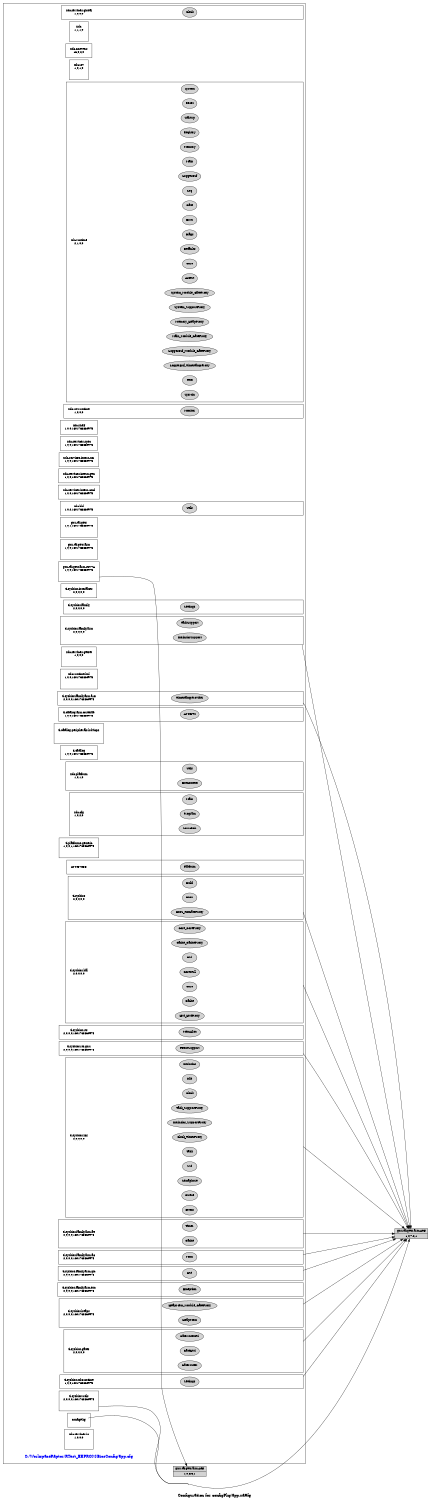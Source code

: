 digraph configuration {
    size="7.5,10";
    rankdir=LR;
    ranksep=".50 equally";
    concentrate=true;
    compound=true;
    label="\nConfiguration for configPkg/app.xa9fg"
  node [font=Helvetica, fontsize=14, fontcolor=black];  subgraph cluster0 {label=""; __cfg [label="C:/WorkspaceRaptor/RTest_EEPROM/BiosConfig/app.cfg", color=white, fontcolor=blue];
    node [font=Helvetica, fontsize=10];    subgraph cluster1 {
        label="";
        xdc_services_global__top [shape=box,label="xdc.services.global\n1,0,0,0", color=white];
        xdc_services_global__bot [shape=point,label="", style=invis];
        xdc_services_global_Clock [style=filled,fillcolor=lightgray, label="Clock"];
        xdc_services_global__top -> xdc_services_global_Clock[style=invis];
        xdc_services_global_Clock -> xdc_services_global__bot[style=invis];
    }
    subgraph cluster2 {
        label="";
        xdc__top [shape=box,label="xdc\n1,1,1,0", color=white];
        xdc__bot [shape=point,label="", style=invis];
    }
    subgraph cluster3 {
        label="";
        xdc_corevers__top [shape=box,label="xdc.corevers\n16,0,2,0", color=white];
    }
    subgraph cluster4 {
        label="";
        xdc_rov__top [shape=box,label="xdc.rov\n1,0,1,0", color=white];
        xdc_rov__bot [shape=point,label="", style=invis];
    }
    subgraph cluster5 {
        label="";
        xdc_runtime__top [shape=box,label="xdc.runtime\n2,1,0,0", color=white];
        xdc_runtime__bot [shape=point,label="", style=invis];
        xdc_runtime_Assert [style=filled,fillcolor=lightgray, label="Assert"];
        xdc_runtime__top -> xdc_runtime_Assert[style=invis];
        xdc_runtime_Assert -> xdc_runtime__bot[style=invis];
        xdc_runtime_Core [style=filled,fillcolor=lightgray, label="Core"];
        xdc_runtime__top -> xdc_runtime_Core[style=invis];
        xdc_runtime_Core -> xdc_runtime__bot[style=invis];
        xdc_runtime_Defaults [style=filled,fillcolor=lightgray, label="Defaults"];
        xdc_runtime__top -> xdc_runtime_Defaults[style=invis];
        xdc_runtime_Defaults -> xdc_runtime__bot[style=invis];
        xdc_runtime_Diags [style=filled,fillcolor=lightgray, label="Diags"];
        xdc_runtime__top -> xdc_runtime_Diags[style=invis];
        xdc_runtime_Diags -> xdc_runtime__bot[style=invis];
        xdc_runtime_Error [style=filled,fillcolor=lightgray, label="Error"];
        xdc_runtime__top -> xdc_runtime_Error[style=invis];
        xdc_runtime_Error -> xdc_runtime__bot[style=invis];
        xdc_runtime_Gate [style=filled,fillcolor=lightgray, label="Gate"];
        xdc_runtime__top -> xdc_runtime_Gate[style=invis];
        xdc_runtime_Gate -> xdc_runtime__bot[style=invis];
        xdc_runtime_Log [style=filled,fillcolor=lightgray, label="Log"];
        xdc_runtime__top -> xdc_runtime_Log[style=invis];
        xdc_runtime_Log -> xdc_runtime__bot[style=invis];
        xdc_runtime_LoggerBuf [style=filled,fillcolor=lightgray, label="LoggerBuf"];
        xdc_runtime__top -> xdc_runtime_LoggerBuf[style=invis];
        xdc_runtime_LoggerBuf -> xdc_runtime__bot[style=invis];
        xdc_runtime_Main [style=filled,fillcolor=lightgray, label="Main"];
        xdc_runtime__top -> xdc_runtime_Main[style=invis];
        xdc_runtime_Main -> xdc_runtime__bot[style=invis];
        xdc_runtime_Memory [style=filled,fillcolor=lightgray, label="Memory"];
        xdc_runtime__top -> xdc_runtime_Memory[style=invis];
        xdc_runtime_Memory -> xdc_runtime__bot[style=invis];
        xdc_runtime_Registry [style=filled,fillcolor=lightgray, label="Registry"];
        xdc_runtime__top -> xdc_runtime_Registry[style=invis];
        xdc_runtime_Registry -> xdc_runtime__bot[style=invis];
        xdc_runtime_Startup [style=filled,fillcolor=lightgray, label="Startup"];
        xdc_runtime__top -> xdc_runtime_Startup[style=invis];
        xdc_runtime_Startup -> xdc_runtime__bot[style=invis];
        xdc_runtime_Reset [style=filled,fillcolor=lightgray, label="Reset"];
        xdc_runtime__top -> xdc_runtime_Reset[style=invis];
        xdc_runtime_Reset -> xdc_runtime__bot[style=invis];
        xdc_runtime_System [style=filled,fillcolor=lightgray, label="System"];
        xdc_runtime__top -> xdc_runtime_System[style=invis];
        xdc_runtime_System -> xdc_runtime__bot[style=invis];
        xdc_runtime_SysMin [style=filled,fillcolor=lightgray, label="SysMin"];
        xdc_runtime__top -> xdc_runtime_SysMin[style=invis];
        xdc_runtime_SysMin -> xdc_runtime__bot[style=invis];
        xdc_runtime_Text [style=filled,fillcolor=lightgray, label="Text"];
        xdc_runtime__top -> xdc_runtime_Text[style=invis];
        xdc_runtime_Text -> xdc_runtime__bot[style=invis];
        xdc_runtime_LoggerBuf_TimestampProxy [style=filled,fillcolor=lightgray, label="LoggerBuf_TimestampProxy"];
        xdc_runtime__top -> xdc_runtime_LoggerBuf_TimestampProxy[style=invis];
        xdc_runtime_LoggerBuf_TimestampProxy -> xdc_runtime__bot[style=invis];
        xdc_runtime_LoggerBuf_Module_GateProxy [style=filled,fillcolor=lightgray, label="LoggerBuf_Module_GateProxy"];
        xdc_runtime__top -> xdc_runtime_LoggerBuf_Module_GateProxy[style=invis];
        xdc_runtime_LoggerBuf_Module_GateProxy -> xdc_runtime__bot[style=invis];
        xdc_runtime_Main_Module_GateProxy [style=filled,fillcolor=lightgray, label="Main_Module_GateProxy"];
        xdc_runtime__top -> xdc_runtime_Main_Module_GateProxy[style=invis];
        xdc_runtime_Main_Module_GateProxy -> xdc_runtime__bot[style=invis];
        xdc_runtime_Memory_HeapProxy [style=filled,fillcolor=lightgray, label="Memory_HeapProxy"];
        xdc_runtime__top -> xdc_runtime_Memory_HeapProxy[style=invis];
        xdc_runtime_Memory_HeapProxy -> xdc_runtime__bot[style=invis];
        xdc_runtime_System_SupportProxy [style=filled,fillcolor=lightgray, label="System_SupportProxy"];
        xdc_runtime__top -> xdc_runtime_System_SupportProxy[style=invis];
        xdc_runtime_System_SupportProxy -> xdc_runtime__bot[style=invis];
        xdc_runtime_System_Module_GateProxy [style=filled,fillcolor=lightgray, label="System_Module_GateProxy"];
        xdc_runtime__top -> xdc_runtime_System_Module_GateProxy[style=invis];
        xdc_runtime_System_Module_GateProxy -> xdc_runtime__bot[style=invis];
    }
    subgraph cluster6 {
        label="";
        xdc_rov_runtime__top [shape=box,label="xdc.rov.runtime\n1,0,0,0", color=white];
        xdc_rov_runtime__bot [shape=point,label="", style=invis];
        xdc_rov_runtime_Monitor [style=filled,fillcolor=lightgray, label="Monitor"];
        xdc_rov_runtime__top -> xdc_rov_runtime_Monitor[style=invis];
        xdc_rov_runtime_Monitor -> xdc_rov_runtime__bot[style=invis];
    }
    subgraph cluster7 {
        label="";
        xdc_shelf__top [shape=box,label="xdc.shelf\n1,0,0,1601763860975", color=white];
    }
    subgraph cluster8 {
        label="";
        xdc_services_spec__top [shape=box,label="xdc.services.spec\n1,0,0,1601763860975", color=white];
    }
    subgraph cluster9 {
        label="";
        xdc_services_intern_xsr__top [shape=box,label="xdc.services.intern.xsr\n1,0,0,1601763860975", color=white];
    }
    subgraph cluster10 {
        label="";
        xdc_services_intern_gen__top [shape=box,label="xdc.services.intern.gen\n1,0,0,1601763860975", color=white];
    }
    subgraph cluster11 {
        label="";
        xdc_services_intern_cmd__top [shape=box,label="xdc.services.intern.cmd\n1,0,0,1601763860975", color=white];
    }
    subgraph cluster12 {
        label="";
        xdc_bld__top [shape=box,label="xdc.bld\n1,0,2,1601763860975", color=white];
        xdc_bld__bot [shape=point,label="", style=invis];
        xdc_bld_Utils [style=filled,fillcolor=lightgray, label="Utils"];
        xdc_bld__top -> xdc_bld_Utils[style=invis];
        xdc_bld_Utils -> xdc_bld__bot[style=invis];
    }
    subgraph cluster13 {
        label="";
        gnu_targets__top [shape=box,label="gnu.targets\n1,0,1,1601763860975", color=white];
        gnu_targets__bot [shape=point,label="", style=invis];
    }
    subgraph cluster14 {
        label="";
        gnu_targets_arm__top [shape=box,label="gnu.targets.arm\n1,0,0,1601763860975", color=white];
        gnu_targets_arm__bot [shape=point,label="", style=invis];
    }
    subgraph cluster15 {
        label="";
        gnu_targets_arm_rtsv7A__top [shape=box,label="gnu.targets.arm.rtsv7A\n1,0,0,1601763860975", color=white];
        gnu_targets_arm_rtsv7A__bot [shape=point,label="", style=invis];
    }
    subgraph cluster16 {
        label="";
        ti_sysbios_interfaces__top [shape=box,label="ti.sysbios.interfaces\n2,0,0,0,0", color=white];
    }
    subgraph cluster17 {
        label="";
        ti_sysbios_family__top [shape=box,label="ti.sysbios.family\n2,0,0,0,0", color=white];
        ti_sysbios_family__bot [shape=point,label="", style=invis];
        ti_sysbios_family_Settings [style=filled,fillcolor=lightgray, label="Settings"];
        ti_sysbios_family__top -> ti_sysbios_family_Settings[style=invis];
        ti_sysbios_family_Settings -> ti_sysbios_family__bot[style=invis];
    }
    subgraph cluster18 {
        label="";
        ti_sysbios_family_arm__top [shape=box,label="ti.sysbios.family.arm\n2,0,0,0,0", color=white];
        ti_sysbios_family_arm__bot [shape=point,label="", style=invis];
        ti_sysbios_family_arm_IntrinsicsSupport [style=filled,fillcolor=lightgray, label="IntrinsicsSupport"];
        ti_sysbios_family_arm__top -> ti_sysbios_family_arm_IntrinsicsSupport[style=invis];
        ti_sysbios_family_arm_IntrinsicsSupport -> ti_sysbios_family_arm__bot[style=invis];
        ti_sysbios_family_arm_TaskSupport [style=filled,fillcolor=lightgray, label="TaskSupport"];
        ti_sysbios_family_arm__top -> ti_sysbios_family_arm_TaskSupport[style=invis];
        ti_sysbios_family_arm_TaskSupport -> ti_sysbios_family_arm__bot[style=invis];
    }
    subgraph cluster19 {
        label="";
        xdc_services_getset__top [shape=box,label="xdc.services.getset\n1,0,0,0", color=white];
        xdc_services_getset__bot [shape=point,label="", style=invis];
    }
    subgraph cluster20 {
        label="";
        xdc_runtime_knl__top [shape=box,label="xdc.runtime.knl\n1,0,0,1601763860975", color=white];
        xdc_runtime_knl__bot [shape=point,label="", style=invis];
    }
    subgraph cluster21 {
        label="";
        ti_sysbios_family_arm_a15__top [shape=box,label="ti.sysbios.family.arm.a15\n2,0,0,0,1601763860975", color=white];
        ti_sysbios_family_arm_a15__bot [shape=point,label="", style=invis];
        ti_sysbios_family_arm_a15_TimestampProvider [style=filled,fillcolor=lightgray, label="TimestampProvider"];
        ti_sysbios_family_arm_a15__top -> ti_sysbios_family_arm_a15_TimestampProvider[style=invis];
        ti_sysbios_family_arm_a15_TimestampProvider -> ti_sysbios_family_arm_a15__bot[style=invis];
    }
    subgraph cluster22 {
        label="";
        ti_catalog_arm_cortexa9__top [shape=box,label="ti.catalog.arm.cortexa9\n1,0,0,1601763860975", color=white];
        ti_catalog_arm_cortexa9__bot [shape=point,label="", style=invis];
        ti_catalog_arm_cortexa9_AM437X [style=filled,fillcolor=lightgray, label="AM437X"];
        ti_catalog_arm_cortexa9__top -> ti_catalog_arm_cortexa9_AM437X[style=invis];
        ti_catalog_arm_cortexa9_AM437X -> ti_catalog_arm_cortexa9__bot[style=invis];
    }
    subgraph cluster23 {
        label="";
        ti_catalog_peripherals_hdvicp2__top [shape=box,label="ti.catalog.peripherals.hdvicp2\n", color=white];
        ti_catalog_peripherals_hdvicp2__bot [shape=point,label="", style=invis];
    }
    subgraph cluster24 {
        label="";
        ti_catalog__top [shape=box,label="ti.catalog\n1,0,0,1601763860975", color=white];
    }
    subgraph cluster25 {
        label="";
        xdc_platform__top [shape=box,label="xdc.platform\n1,0,1,0", color=white];
        xdc_platform__bot [shape=point,label="", style=invis];
        xdc_platform_ExeContext [style=filled,fillcolor=lightgray, label="ExeContext"];
        xdc_platform__top -> xdc_platform_ExeContext[style=invis];
        xdc_platform_ExeContext -> xdc_platform__bot[style=invis];
        xdc_platform_Utils [style=filled,fillcolor=lightgray, label="Utils"];
        xdc_platform__top -> xdc_platform_Utils[style=invis];
        xdc_platform_Utils -> xdc_platform__bot[style=invis];
    }
    subgraph cluster26 {
        label="";
        xdc_cfg__top [shape=box,label="xdc.cfg\n1,0,2,0", color=white];
        xdc_cfg__bot [shape=point,label="", style=invis];
        xdc_cfg_Program [style=filled,fillcolor=lightgray, label="Program"];
        xdc_cfg__top -> xdc_cfg_Program[style=invis];
        xdc_cfg_Program -> xdc_cfg__bot[style=invis];
        xdc_cfg_Main [style=filled,fillcolor=lightgray, label="Main"];
        xdc_cfg__top -> xdc_cfg_Main[style=invis];
        xdc_cfg_Main -> xdc_cfg__bot[style=invis];
        xdc_cfg_SourceDir [style=filled,fillcolor=lightgray, label="SourceDir"];
        xdc_cfg__top -> xdc_cfg_SourceDir[style=invis];
        xdc_cfg_SourceDir -> xdc_cfg__bot[style=invis];
    }
    subgraph cluster27 {
        label="";
        ti_platforms_generic__top [shape=box,label="ti.platforms.generic\n1,0,0,1,1601763860975", color=white];
        ti_platforms_generic__bot [shape=point,label="", style=invis];
    }
    subgraph cluster28 {
        label="";
        AM437xBB__top [shape=box,label="AM437xBB\n", color=white];
        AM437xBB__bot [shape=point,label="", style=invis];
        AM437xBB_Platform [style=filled,fillcolor=lightgray, label="Platform"];
        AM437xBB__top -> AM437xBB_Platform[style=invis];
        AM437xBB_Platform -> AM437xBB__bot[style=invis];
    }
    subgraph cluster29 {
        label="";
        ti_sysbios__top [shape=box,label="ti.sysbios\n2,0,0,0,0", color=white];
        ti_sysbios__bot [shape=point,label="", style=invis];
        ti_sysbios_BIOS [style=filled,fillcolor=lightgray, label="BIOS"];
        ti_sysbios__top -> ti_sysbios_BIOS[style=invis];
        ti_sysbios_BIOS -> ti_sysbios__bot[style=invis];
        ti_sysbios_Build [style=filled,fillcolor=lightgray, label="Build"];
        ti_sysbios__top -> ti_sysbios_Build[style=invis];
        ti_sysbios_Build -> ti_sysbios__bot[style=invis];
        ti_sysbios_BIOS_RtsGateProxy [style=filled,fillcolor=lightgray, label="BIOS_RtsGateProxy"];
        ti_sysbios__top -> ti_sysbios_BIOS_RtsGateProxy[style=invis];
        ti_sysbios_BIOS_RtsGateProxy -> ti_sysbios__bot[style=invis];
    }
    subgraph cluster30 {
        label="";
        ti_sysbios_hal__top [shape=box,label="ti.sysbios.hal\n2,0,0,0,0", color=white];
        ti_sysbios_hal__bot [shape=point,label="", style=invis];
        ti_sysbios_hal_Cache [style=filled,fillcolor=lightgray, label="Cache"];
        ti_sysbios_hal__top -> ti_sysbios_hal_Cache[style=invis];
        ti_sysbios_hal_Cache -> ti_sysbios_hal__bot[style=invis];
        ti_sysbios_hal_Core [style=filled,fillcolor=lightgray, label="Core"];
        ti_sysbios_hal__top -> ti_sysbios_hal_Core[style=invis];
        ti_sysbios_hal_Core -> ti_sysbios_hal__bot[style=invis];
        ti_sysbios_hal_CoreNull [style=filled,fillcolor=lightgray, label="CoreNull"];
        ti_sysbios_hal__top -> ti_sysbios_hal_CoreNull[style=invis];
        ti_sysbios_hal_CoreNull -> ti_sysbios_hal__bot[style=invis];
        ti_sysbios_hal_Hwi [style=filled,fillcolor=lightgray, label="Hwi"];
        ti_sysbios_hal__top -> ti_sysbios_hal_Hwi[style=invis];
        ti_sysbios_hal_Hwi -> ti_sysbios_hal__bot[style=invis];
        ti_sysbios_hal_Cache_CacheProxy [style=filled,fillcolor=lightgray, label="Cache_CacheProxy"];
        ti_sysbios_hal__top -> ti_sysbios_hal_Cache_CacheProxy[style=invis];
        ti_sysbios_hal_Cache_CacheProxy -> ti_sysbios_hal__bot[style=invis];
        ti_sysbios_hal_Core_CoreProxy [style=filled,fillcolor=lightgray, label="Core_CoreProxy"];
        ti_sysbios_hal__top -> ti_sysbios_hal_Core_CoreProxy[style=invis];
        ti_sysbios_hal_Core_CoreProxy -> ti_sysbios_hal__bot[style=invis];
        ti_sysbios_hal_Hwi_HwiProxy [style=filled,fillcolor=lightgray, label="Hwi_HwiProxy"];
        ti_sysbios_hal__top -> ti_sysbios_hal_Hwi_HwiProxy[style=invis];
        ti_sysbios_hal_Hwi_HwiProxy -> ti_sysbios_hal__bot[style=invis];
    }
    subgraph cluster31 {
        label="";
        ti_sysbios_rts__top [shape=box,label="ti.sysbios.rts\n2,0,0,0,1601763860975", color=white];
        ti_sysbios_rts__bot [shape=point,label="", style=invis];
        ti_sysbios_rts_MemAlloc [style=filled,fillcolor=lightgray, label="MemAlloc"];
        ti_sysbios_rts__top -> ti_sysbios_rts_MemAlloc[style=invis];
        ti_sysbios_rts_MemAlloc -> ti_sysbios_rts__bot[style=invis];
    }
    subgraph cluster32 {
        label="";
        ti_sysbios_rts_gnu__top [shape=box,label="ti.sysbios.rts.gnu\n2,0,0,0,1601763860975", color=white];
        ti_sysbios_rts_gnu__bot [shape=point,label="", style=invis];
        ti_sysbios_rts_gnu_ReentSupport [style=filled,fillcolor=lightgray, label="ReentSupport"];
        ti_sysbios_rts_gnu__top -> ti_sysbios_rts_gnu_ReentSupport[style=invis];
        ti_sysbios_rts_gnu_ReentSupport -> ti_sysbios_rts_gnu__bot[style=invis];
    }
    subgraph cluster33 {
        label="";
        ti_sysbios_knl__top [shape=box,label="ti.sysbios.knl\n2,0,0,0,0", color=white];
        ti_sysbios_knl__bot [shape=point,label="", style=invis];
        ti_sysbios_knl_Clock [style=filled,fillcolor=lightgray, label="Clock"];
        ti_sysbios_knl__top -> ti_sysbios_knl_Clock[style=invis];
        ti_sysbios_knl_Clock -> ti_sysbios_knl__bot[style=invis];
        ti_sysbios_knl_Idle [style=filled,fillcolor=lightgray, label="Idle"];
        ti_sysbios_knl__top -> ti_sysbios_knl_Idle[style=invis];
        ti_sysbios_knl_Idle -> ti_sysbios_knl__bot[style=invis];
        ti_sysbios_knl_Intrinsics [style=filled,fillcolor=lightgray, label="Intrinsics"];
        ti_sysbios_knl__top -> ti_sysbios_knl_Intrinsics[style=invis];
        ti_sysbios_knl_Intrinsics -> ti_sysbios_knl__bot[style=invis];
        ti_sysbios_knl_Event [style=filled,fillcolor=lightgray, label="Event"];
        ti_sysbios_knl__top -> ti_sysbios_knl_Event[style=invis];
        ti_sysbios_knl_Event -> ti_sysbios_knl__bot[style=invis];
        ti_sysbios_knl_Queue [style=filled,fillcolor=lightgray, label="Queue"];
        ti_sysbios_knl__top -> ti_sysbios_knl_Queue[style=invis];
        ti_sysbios_knl_Queue -> ti_sysbios_knl__bot[style=invis];
        ti_sysbios_knl_Semaphore [style=filled,fillcolor=lightgray, label="Semaphore"];
        ti_sysbios_knl__top -> ti_sysbios_knl_Semaphore[style=invis];
        ti_sysbios_knl_Semaphore -> ti_sysbios_knl__bot[style=invis];
        ti_sysbios_knl_Swi [style=filled,fillcolor=lightgray, label="Swi"];
        ti_sysbios_knl__top -> ti_sysbios_knl_Swi[style=invis];
        ti_sysbios_knl_Swi -> ti_sysbios_knl__bot[style=invis];
        ti_sysbios_knl_Task [style=filled,fillcolor=lightgray, label="Task"];
        ti_sysbios_knl__top -> ti_sysbios_knl_Task[style=invis];
        ti_sysbios_knl_Task -> ti_sysbios_knl__bot[style=invis];
        ti_sysbios_knl_Clock_TimerProxy [style=filled,fillcolor=lightgray, label="Clock_TimerProxy"];
        ti_sysbios_knl__top -> ti_sysbios_knl_Clock_TimerProxy[style=invis];
        ti_sysbios_knl_Clock_TimerProxy -> ti_sysbios_knl__bot[style=invis];
        ti_sysbios_knl_Intrinsics_SupportProxy [style=filled,fillcolor=lightgray, label="Intrinsics_SupportProxy"];
        ti_sysbios_knl__top -> ti_sysbios_knl_Intrinsics_SupportProxy[style=invis];
        ti_sysbios_knl_Intrinsics_SupportProxy -> ti_sysbios_knl__bot[style=invis];
        ti_sysbios_knl_Task_SupportProxy [style=filled,fillcolor=lightgray, label="Task_SupportProxy"];
        ti_sysbios_knl__top -> ti_sysbios_knl_Task_SupportProxy[style=invis];
        ti_sysbios_knl_Task_SupportProxy -> ti_sysbios_knl__bot[style=invis];
    }
    subgraph cluster34 {
        label="";
        ti_sysbios_family_arm_a9__top [shape=box,label="ti.sysbios.family.arm.a9\n2,0,0,0,1601763860975", color=white];
        ti_sysbios_family_arm_a9__bot [shape=point,label="", style=invis];
        ti_sysbios_family_arm_a9_Cache [style=filled,fillcolor=lightgray, label="Cache"];
        ti_sysbios_family_arm_a9__top -> ti_sysbios_family_arm_a9_Cache[style=invis];
        ti_sysbios_family_arm_a9_Cache -> ti_sysbios_family_arm_a9__bot[style=invis];
        ti_sysbios_family_arm_a9_Timer [style=filled,fillcolor=lightgray, label="Timer"];
        ti_sysbios_family_arm_a9__top -> ti_sysbios_family_arm_a9_Timer[style=invis];
        ti_sysbios_family_arm_a9_Timer -> ti_sysbios_family_arm_a9__bot[style=invis];
    }
    subgraph cluster35 {
        label="";
        ti_sysbios_family_arm_a8__top [shape=box,label="ti.sysbios.family.arm.a8\n2,0,0,0,1601763860975", color=white];
        ti_sysbios_family_arm_a8__bot [shape=point,label="", style=invis];
        ti_sysbios_family_arm_a8_Mmu [style=filled,fillcolor=lightgray, label="Mmu"];
        ti_sysbios_family_arm_a8__top -> ti_sysbios_family_arm_a8_Mmu[style=invis];
        ti_sysbios_family_arm_a8_Mmu -> ti_sysbios_family_arm_a8__bot[style=invis];
    }
    subgraph cluster36 {
        label="";
        ti_sysbios_family_arm_gic__top [shape=box,label="ti.sysbios.family.arm.gic\n2,0,0,0,1601763860975", color=white];
        ti_sysbios_family_arm_gic__bot [shape=point,label="", style=invis];
        ti_sysbios_family_arm_gic_Hwi [style=filled,fillcolor=lightgray, label="Hwi"];
        ti_sysbios_family_arm_gic__top -> ti_sysbios_family_arm_gic_Hwi[style=invis];
        ti_sysbios_family_arm_gic_Hwi -> ti_sysbios_family_arm_gic__bot[style=invis];
    }
    subgraph cluster37 {
        label="";
        ti_sysbios_family_arm_exc__top [shape=box,label="ti.sysbios.family.arm.exc\n2,0,0,0,1601763860975", color=white];
        ti_sysbios_family_arm_exc__bot [shape=point,label="", style=invis];
        ti_sysbios_family_arm_exc_Exception [style=filled,fillcolor=lightgray, label="Exception"];
        ti_sysbios_family_arm_exc__top -> ti_sysbios_family_arm_exc_Exception[style=invis];
        ti_sysbios_family_arm_exc_Exception -> ti_sysbios_family_arm_exc__bot[style=invis];
    }
    subgraph cluster38 {
        label="";
        ti_sysbios_gates__top [shape=box,label="ti.sysbios.gates\n2,0,0,0,0", color=white];
        ti_sysbios_gates__bot [shape=point,label="", style=invis];
        ti_sysbios_gates_GateHwi [style=filled,fillcolor=lightgray, label="GateHwi"];
        ti_sysbios_gates__top -> ti_sysbios_gates_GateHwi[style=invis];
        ti_sysbios_gates_GateHwi -> ti_sysbios_gates__bot[style=invis];
        ti_sysbios_gates_GateMutexPri [style=filled,fillcolor=lightgray, label="GateMutexPri"];
        ti_sysbios_gates__top -> ti_sysbios_gates_GateMutexPri[style=invis];
        ti_sysbios_gates_GateMutexPri -> ti_sysbios_gates__bot[style=invis];
        ti_sysbios_gates_GateMutex [style=filled,fillcolor=lightgray, label="GateMutex"];
        ti_sysbios_gates__top -> ti_sysbios_gates_GateMutex[style=invis];
        ti_sysbios_gates_GateMutex -> ti_sysbios_gates__bot[style=invis];
    }
    subgraph cluster39 {
        label="";
        ti_sysbios_xdcruntime__top [shape=box,label="ti.sysbios.xdcruntime\n1,0,0,1601763860975", color=white];
        ti_sysbios_xdcruntime__bot [shape=point,label="", style=invis];
        ti_sysbios_xdcruntime_Settings [style=filled,fillcolor=lightgray, label="Settings"];
        ti_sysbios_xdcruntime__top -> ti_sysbios_xdcruntime_Settings[style=invis];
        ti_sysbios_xdcruntime_Settings -> ti_sysbios_xdcruntime__bot[style=invis];
    }
    subgraph cluster40 {
        label="";
        ti_sysbios_heaps__top [shape=box,label="ti.sysbios.heaps\n2,0,0,0,1601763860975", color=white];
        ti_sysbios_heaps__bot [shape=point,label="", style=invis];
        ti_sysbios_heaps_HeapMem [style=filled,fillcolor=lightgray, label="HeapMem"];
        ti_sysbios_heaps__top -> ti_sysbios_heaps_HeapMem[style=invis];
        ti_sysbios_heaps_HeapMem -> ti_sysbios_heaps__bot[style=invis];
        ti_sysbios_heaps_HeapMem_Module_GateProxy [style=filled,fillcolor=lightgray, label="HeapMem_Module_GateProxy"];
        ti_sysbios_heaps__top -> ti_sysbios_heaps_HeapMem_Module_GateProxy[style=invis];
        ti_sysbios_heaps_HeapMem_Module_GateProxy -> ti_sysbios_heaps__bot[style=invis];
    }
    subgraph cluster41 {
        label="";
        ti_sysbios_utils__top [shape=box,label="ti.sysbios.utils\n2,0,0,0,1601763860975", color=white];
        ti_sysbios_utils__bot [shape=point,label="", style=invis];
    }
    subgraph cluster42 {
        label="";
        configPkg__top [shape=box,label="configPkg\n", color=white];
    }
    subgraph cluster43 {
        label="";
        xdc_services_io__top [shape=box,label="xdc.services.io\n1,0,0,0", color=white];
        xdc_services_io__bot [shape=point,label="", style=invis];
    }
  }
  node [font=Helvetica, fontsize=10];
    gnu_targets_arm_A9F__1_0_6__3_1 [shape=record,label="gnu.targets.arm.A9F|1,0,6.3,1",style=filled, fillcolor=lightgrey];
    gnu_targets_arm_rtsv7A__bot -> gnu_targets_arm_A9F__1_0_6__3_1 [ltail=cluster15];
    gnu_targets_arm_A9F__1_0_7__2_1 [shape=record,label="gnu.targets.arm.A9F|1,0,7.2,1",style=filled, fillcolor=lightgrey];
    ti_sysbios_family_arm__bot -> gnu_targets_arm_A9F__1_0_7__2_1 [ltail=cluster18];
    gnu_targets_arm_A9F__1_0_7__2_1 [shape=record,label="gnu.targets.arm.A9F|1,0,7.2,1",style=filled, fillcolor=lightgrey];
    ti_sysbios_family_arm_a15__bot -> gnu_targets_arm_A9F__1_0_7__2_1 [ltail=cluster21];
    gnu_targets_arm_A9F__1_0_7__2_1 [shape=record,label="gnu.targets.arm.A9F|1,0,7.2,1",style=filled, fillcolor=lightgrey];
    ti_sysbios__bot -> gnu_targets_arm_A9F__1_0_7__2_1 [ltail=cluster29];
    gnu_targets_arm_A9F__1_0_7__2_1 [shape=record,label="gnu.targets.arm.A9F|1,0,7.2,1",style=filled, fillcolor=lightgrey];
    ti_sysbios_hal__bot -> gnu_targets_arm_A9F__1_0_7__2_1 [ltail=cluster30];
    gnu_targets_arm_A9F__1_0_7__2_1 [shape=record,label="gnu.targets.arm.A9F|1,0,7.2,1",style=filled, fillcolor=lightgrey];
    ti_sysbios_rts_gnu__bot -> gnu_targets_arm_A9F__1_0_7__2_1 [ltail=cluster32];
    gnu_targets_arm_A9F__1_0_7__2_1 [shape=record,label="gnu.targets.arm.A9F|1,0,7.2,1",style=filled, fillcolor=lightgrey];
    ti_sysbios_knl__bot -> gnu_targets_arm_A9F__1_0_7__2_1 [ltail=cluster33];
    gnu_targets_arm_A9F__1_0_7__2_1 [shape=record,label="gnu.targets.arm.A9F|1,0,7.2,1",style=filled, fillcolor=lightgrey];
    ti_sysbios_family_arm_a9__bot -> gnu_targets_arm_A9F__1_0_7__2_1 [ltail=cluster34];
    gnu_targets_arm_A9F__1_0_7__2_1 [shape=record,label="gnu.targets.arm.A9F|1,0,7.2,1",style=filled, fillcolor=lightgrey];
    ti_sysbios_family_arm_a8__bot -> gnu_targets_arm_A9F__1_0_7__2_1 [ltail=cluster35];
    gnu_targets_arm_A9F__1_0_7__2_1 [shape=record,label="gnu.targets.arm.A9F|1,0,7.2,1",style=filled, fillcolor=lightgrey];
    ti_sysbios_family_arm_gic__bot -> gnu_targets_arm_A9F__1_0_7__2_1 [ltail=cluster36];
    gnu_targets_arm_A9F__1_0_7__2_1 [shape=record,label="gnu.targets.arm.A9F|1,0,7.2,1",style=filled, fillcolor=lightgrey];
    ti_sysbios_gates__bot -> gnu_targets_arm_A9F__1_0_7__2_1 [ltail=cluster38];
    gnu_targets_arm_A9F__1_0_7__2_1 [shape=record,label="gnu.targets.arm.A9F|1,0,7.2,1",style=filled, fillcolor=lightgrey];
    ti_sysbios_xdcruntime__bot -> gnu_targets_arm_A9F__1_0_7__2_1 [ltail=cluster39];
    gnu_targets_arm_A9F__1_0_7__2_1 [shape=record,label="gnu.targets.arm.A9F|1,0,7.2,1",style=filled, fillcolor=lightgrey];
    ti_sysbios_heaps__bot -> gnu_targets_arm_A9F__1_0_7__2_1 [ltail=cluster40];
    gnu_targets_arm_A9F__1_0_7__2_1 [shape=record,label="gnu.targets.arm.A9F|1,0,7.2,1",style=filled, fillcolor=lightgrey];
    ti_sysbios_utils__bot -> gnu_targets_arm_A9F__1_0_7__2_1 [ltail=cluster41];
    gnu_targets_arm_A9F__1_0_7__2_1 [shape=record,label="gnu.targets.arm.A9F|1,0,7.2,1",style=filled, fillcolor=lightgrey];
    configPkg__top -> gnu_targets_arm_A9F__1_0_7__2_1 [ltail=cluster42];
}
